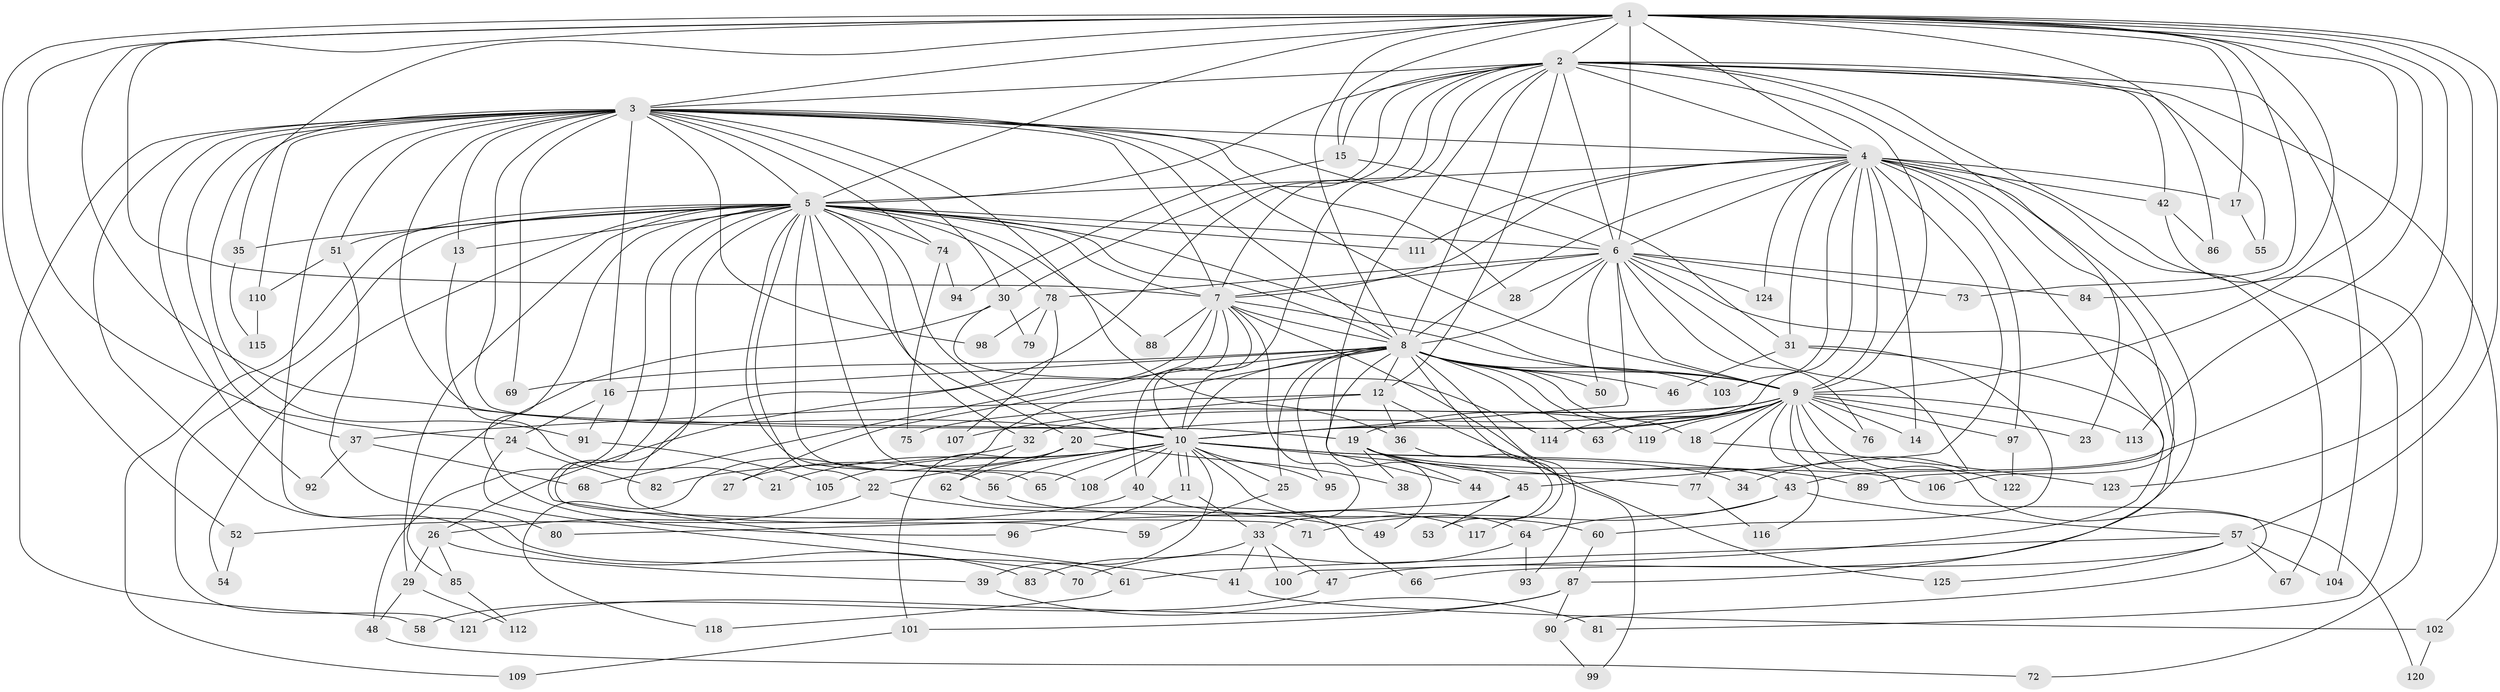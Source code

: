 // Generated by graph-tools (version 1.1) at 2025/01/03/09/25 03:01:31]
// undirected, 125 vertices, 275 edges
graph export_dot {
graph [start="1"]
  node [color=gray90,style=filled];
  1;
  2;
  3;
  4;
  5;
  6;
  7;
  8;
  9;
  10;
  11;
  12;
  13;
  14;
  15;
  16;
  17;
  18;
  19;
  20;
  21;
  22;
  23;
  24;
  25;
  26;
  27;
  28;
  29;
  30;
  31;
  32;
  33;
  34;
  35;
  36;
  37;
  38;
  39;
  40;
  41;
  42;
  43;
  44;
  45;
  46;
  47;
  48;
  49;
  50;
  51;
  52;
  53;
  54;
  55;
  56;
  57;
  58;
  59;
  60;
  61;
  62;
  63;
  64;
  65;
  66;
  67;
  68;
  69;
  70;
  71;
  72;
  73;
  74;
  75;
  76;
  77;
  78;
  79;
  80;
  81;
  82;
  83;
  84;
  85;
  86;
  87;
  88;
  89;
  90;
  91;
  92;
  93;
  94;
  95;
  96;
  97;
  98;
  99;
  100;
  101;
  102;
  103;
  104;
  105;
  106;
  107;
  108;
  109;
  110;
  111;
  112;
  113;
  114;
  115;
  116;
  117;
  118;
  119;
  120;
  121;
  122;
  123;
  124;
  125;
  1 -- 2;
  1 -- 3;
  1 -- 4;
  1 -- 5;
  1 -- 6;
  1 -- 7;
  1 -- 8;
  1 -- 9;
  1 -- 10;
  1 -- 15;
  1 -- 17;
  1 -- 24;
  1 -- 35;
  1 -- 43;
  1 -- 52;
  1 -- 57;
  1 -- 73;
  1 -- 84;
  1 -- 86;
  1 -- 113;
  1 -- 123;
  2 -- 3;
  2 -- 4;
  2 -- 5;
  2 -- 6;
  2 -- 7;
  2 -- 8;
  2 -- 9;
  2 -- 10;
  2 -- 12;
  2 -- 15;
  2 -- 23;
  2 -- 30;
  2 -- 42;
  2 -- 44;
  2 -- 55;
  2 -- 59;
  2 -- 81;
  2 -- 102;
  2 -- 104;
  3 -- 4;
  3 -- 5;
  3 -- 6;
  3 -- 7;
  3 -- 8;
  3 -- 9;
  3 -- 10;
  3 -- 13;
  3 -- 16;
  3 -- 19;
  3 -- 28;
  3 -- 30;
  3 -- 36;
  3 -- 37;
  3 -- 51;
  3 -- 58;
  3 -- 61;
  3 -- 69;
  3 -- 74;
  3 -- 83;
  3 -- 91;
  3 -- 92;
  3 -- 98;
  3 -- 110;
  4 -- 5;
  4 -- 6;
  4 -- 7;
  4 -- 8;
  4 -- 9;
  4 -- 10;
  4 -- 14;
  4 -- 17;
  4 -- 31;
  4 -- 42;
  4 -- 45;
  4 -- 47;
  4 -- 67;
  4 -- 89;
  4 -- 97;
  4 -- 103;
  4 -- 106;
  4 -- 111;
  4 -- 124;
  5 -- 6;
  5 -- 7;
  5 -- 8;
  5 -- 9;
  5 -- 10;
  5 -- 13;
  5 -- 20;
  5 -- 22;
  5 -- 29;
  5 -- 32;
  5 -- 35;
  5 -- 41;
  5 -- 48;
  5 -- 51;
  5 -- 54;
  5 -- 56;
  5 -- 65;
  5 -- 71;
  5 -- 74;
  5 -- 78;
  5 -- 88;
  5 -- 96;
  5 -- 108;
  5 -- 109;
  5 -- 111;
  5 -- 121;
  6 -- 7;
  6 -- 8;
  6 -- 9;
  6 -- 10;
  6 -- 28;
  6 -- 34;
  6 -- 50;
  6 -- 73;
  6 -- 76;
  6 -- 78;
  6 -- 84;
  6 -- 87;
  6 -- 124;
  7 -- 8;
  7 -- 9;
  7 -- 10;
  7 -- 26;
  7 -- 27;
  7 -- 33;
  7 -- 40;
  7 -- 88;
  7 -- 99;
  8 -- 9;
  8 -- 10;
  8 -- 12;
  8 -- 16;
  8 -- 18;
  8 -- 25;
  8 -- 46;
  8 -- 49;
  8 -- 50;
  8 -- 63;
  8 -- 68;
  8 -- 69;
  8 -- 93;
  8 -- 95;
  8 -- 103;
  8 -- 117;
  8 -- 118;
  8 -- 119;
  9 -- 10;
  9 -- 14;
  9 -- 18;
  9 -- 19;
  9 -- 20;
  9 -- 23;
  9 -- 32;
  9 -- 63;
  9 -- 75;
  9 -- 76;
  9 -- 77;
  9 -- 90;
  9 -- 97;
  9 -- 113;
  9 -- 114;
  9 -- 116;
  9 -- 119;
  9 -- 120;
  9 -- 122;
  10 -- 11;
  10 -- 11;
  10 -- 21;
  10 -- 22;
  10 -- 25;
  10 -- 34;
  10 -- 39;
  10 -- 40;
  10 -- 43;
  10 -- 56;
  10 -- 64;
  10 -- 65;
  10 -- 77;
  10 -- 95;
  10 -- 105;
  10 -- 108;
  11 -- 33;
  11 -- 96;
  12 -- 36;
  12 -- 37;
  12 -- 107;
  12 -- 125;
  13 -- 21;
  15 -- 31;
  15 -- 94;
  16 -- 24;
  16 -- 91;
  17 -- 55;
  18 -- 123;
  19 -- 38;
  19 -- 44;
  19 -- 45;
  19 -- 89;
  19 -- 106;
  20 -- 27;
  20 -- 38;
  20 -- 62;
  20 -- 101;
  22 -- 26;
  22 -- 49;
  24 -- 70;
  24 -- 82;
  25 -- 59;
  26 -- 29;
  26 -- 39;
  26 -- 85;
  29 -- 48;
  29 -- 112;
  30 -- 79;
  30 -- 85;
  30 -- 114;
  31 -- 46;
  31 -- 60;
  31 -- 100;
  32 -- 62;
  32 -- 82;
  33 -- 41;
  33 -- 47;
  33 -- 83;
  33 -- 100;
  35 -- 115;
  36 -- 53;
  37 -- 68;
  37 -- 92;
  39 -- 81;
  40 -- 52;
  40 -- 117;
  41 -- 102;
  42 -- 72;
  42 -- 86;
  43 -- 57;
  43 -- 64;
  43 -- 71;
  45 -- 53;
  45 -- 80;
  47 -- 58;
  48 -- 72;
  51 -- 80;
  51 -- 110;
  52 -- 54;
  56 -- 60;
  57 -- 61;
  57 -- 66;
  57 -- 67;
  57 -- 104;
  57 -- 125;
  60 -- 87;
  61 -- 118;
  62 -- 66;
  64 -- 70;
  64 -- 93;
  74 -- 75;
  74 -- 94;
  77 -- 116;
  78 -- 79;
  78 -- 98;
  78 -- 107;
  85 -- 112;
  87 -- 90;
  87 -- 101;
  87 -- 121;
  90 -- 99;
  91 -- 105;
  97 -- 122;
  101 -- 109;
  102 -- 120;
  110 -- 115;
}
